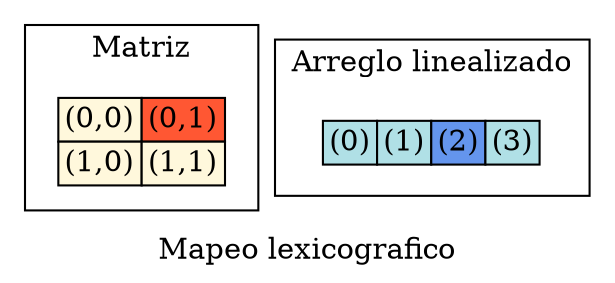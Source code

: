 digraph H {
 label="Mapeo lexicografico"
 node [shape=plaintext]
 
	subgraph cluster_0 {
	 label="Matriz"
 some_node0 [ 
 label=<
		<table border="0" cellborder="1" cellspacing="0">
		<tr>
		<td bgcolor="#FFF8DC">(0,0)</td>
		<td bgcolor="#FF5733">(0,1)</td>
</tr>
		<tr>
		<td bgcolor="#FFF8DC">(1,0)</td>
		<td bgcolor="#FFF8DC">(1,1)</td>
</tr>
</table>>
];
}
	subgraph cluster_1 {
	 label="Arreglo linealizado"
 some_node1 [ 
 label=<
		<table border="0" cellborder="1" cellspacing="0">
		<tr>
		<td bgcolor="#B0E0E6">(0)</td>
		<td bgcolor="#B0E0E6">(1)</td>
		<td bgcolor="#6495ED">(2)</td>
		<td bgcolor="#B0E0E6">(3)</td>
</tr>
</table>>
];
}
}
